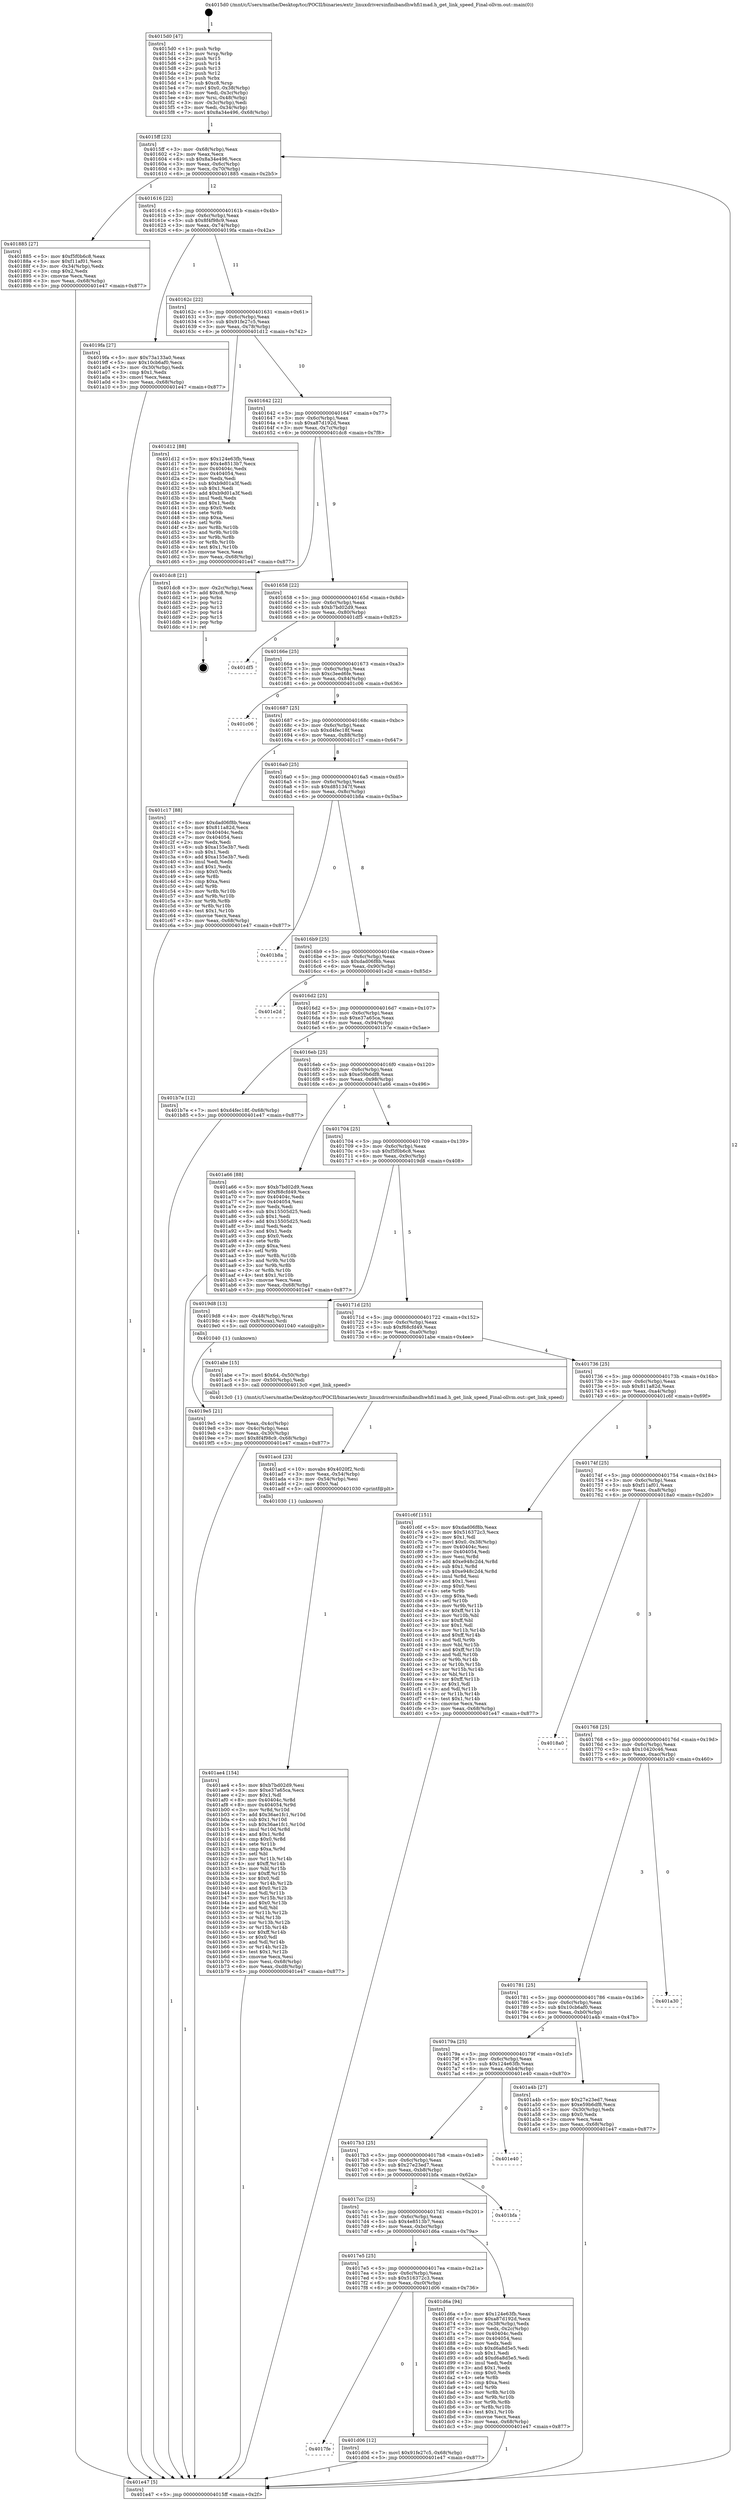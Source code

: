 digraph "0x4015d0" {
  label = "0x4015d0 (/mnt/c/Users/mathe/Desktop/tcc/POCII/binaries/extr_linuxdriversinfinibandhwhfi1mad.h_get_link_speed_Final-ollvm.out::main(0))"
  labelloc = "t"
  node[shape=record]

  Entry [label="",width=0.3,height=0.3,shape=circle,fillcolor=black,style=filled]
  "0x4015ff" [label="{
     0x4015ff [23]\l
     | [instrs]\l
     &nbsp;&nbsp;0x4015ff \<+3\>: mov -0x68(%rbp),%eax\l
     &nbsp;&nbsp;0x401602 \<+2\>: mov %eax,%ecx\l
     &nbsp;&nbsp;0x401604 \<+6\>: sub $0x8a34e496,%ecx\l
     &nbsp;&nbsp;0x40160a \<+3\>: mov %eax,-0x6c(%rbp)\l
     &nbsp;&nbsp;0x40160d \<+3\>: mov %ecx,-0x70(%rbp)\l
     &nbsp;&nbsp;0x401610 \<+6\>: je 0000000000401885 \<main+0x2b5\>\l
  }"]
  "0x401885" [label="{
     0x401885 [27]\l
     | [instrs]\l
     &nbsp;&nbsp;0x401885 \<+5\>: mov $0xf5f0b6c8,%eax\l
     &nbsp;&nbsp;0x40188a \<+5\>: mov $0xf11af01,%ecx\l
     &nbsp;&nbsp;0x40188f \<+3\>: mov -0x34(%rbp),%edx\l
     &nbsp;&nbsp;0x401892 \<+3\>: cmp $0x2,%edx\l
     &nbsp;&nbsp;0x401895 \<+3\>: cmovne %ecx,%eax\l
     &nbsp;&nbsp;0x401898 \<+3\>: mov %eax,-0x68(%rbp)\l
     &nbsp;&nbsp;0x40189b \<+5\>: jmp 0000000000401e47 \<main+0x877\>\l
  }"]
  "0x401616" [label="{
     0x401616 [22]\l
     | [instrs]\l
     &nbsp;&nbsp;0x401616 \<+5\>: jmp 000000000040161b \<main+0x4b\>\l
     &nbsp;&nbsp;0x40161b \<+3\>: mov -0x6c(%rbp),%eax\l
     &nbsp;&nbsp;0x40161e \<+5\>: sub $0x8f4f98c9,%eax\l
     &nbsp;&nbsp;0x401623 \<+3\>: mov %eax,-0x74(%rbp)\l
     &nbsp;&nbsp;0x401626 \<+6\>: je 00000000004019fa \<main+0x42a\>\l
  }"]
  "0x401e47" [label="{
     0x401e47 [5]\l
     | [instrs]\l
     &nbsp;&nbsp;0x401e47 \<+5\>: jmp 00000000004015ff \<main+0x2f\>\l
  }"]
  "0x4015d0" [label="{
     0x4015d0 [47]\l
     | [instrs]\l
     &nbsp;&nbsp;0x4015d0 \<+1\>: push %rbp\l
     &nbsp;&nbsp;0x4015d1 \<+3\>: mov %rsp,%rbp\l
     &nbsp;&nbsp;0x4015d4 \<+2\>: push %r15\l
     &nbsp;&nbsp;0x4015d6 \<+2\>: push %r14\l
     &nbsp;&nbsp;0x4015d8 \<+2\>: push %r13\l
     &nbsp;&nbsp;0x4015da \<+2\>: push %r12\l
     &nbsp;&nbsp;0x4015dc \<+1\>: push %rbx\l
     &nbsp;&nbsp;0x4015dd \<+7\>: sub $0xc8,%rsp\l
     &nbsp;&nbsp;0x4015e4 \<+7\>: movl $0x0,-0x38(%rbp)\l
     &nbsp;&nbsp;0x4015eb \<+3\>: mov %edi,-0x3c(%rbp)\l
     &nbsp;&nbsp;0x4015ee \<+4\>: mov %rsi,-0x48(%rbp)\l
     &nbsp;&nbsp;0x4015f2 \<+3\>: mov -0x3c(%rbp),%edi\l
     &nbsp;&nbsp;0x4015f5 \<+3\>: mov %edi,-0x34(%rbp)\l
     &nbsp;&nbsp;0x4015f8 \<+7\>: movl $0x8a34e496,-0x68(%rbp)\l
  }"]
  Exit [label="",width=0.3,height=0.3,shape=circle,fillcolor=black,style=filled,peripheries=2]
  "0x4019fa" [label="{
     0x4019fa [27]\l
     | [instrs]\l
     &nbsp;&nbsp;0x4019fa \<+5\>: mov $0x73a133a0,%eax\l
     &nbsp;&nbsp;0x4019ff \<+5\>: mov $0x10cb6af0,%ecx\l
     &nbsp;&nbsp;0x401a04 \<+3\>: mov -0x30(%rbp),%edx\l
     &nbsp;&nbsp;0x401a07 \<+3\>: cmp $0x1,%edx\l
     &nbsp;&nbsp;0x401a0a \<+3\>: cmovl %ecx,%eax\l
     &nbsp;&nbsp;0x401a0d \<+3\>: mov %eax,-0x68(%rbp)\l
     &nbsp;&nbsp;0x401a10 \<+5\>: jmp 0000000000401e47 \<main+0x877\>\l
  }"]
  "0x40162c" [label="{
     0x40162c [22]\l
     | [instrs]\l
     &nbsp;&nbsp;0x40162c \<+5\>: jmp 0000000000401631 \<main+0x61\>\l
     &nbsp;&nbsp;0x401631 \<+3\>: mov -0x6c(%rbp),%eax\l
     &nbsp;&nbsp;0x401634 \<+5\>: sub $0x91fe27c5,%eax\l
     &nbsp;&nbsp;0x401639 \<+3\>: mov %eax,-0x78(%rbp)\l
     &nbsp;&nbsp;0x40163c \<+6\>: je 0000000000401d12 \<main+0x742\>\l
  }"]
  "0x4017fe" [label="{
     0x4017fe\l
  }", style=dashed]
  "0x401d12" [label="{
     0x401d12 [88]\l
     | [instrs]\l
     &nbsp;&nbsp;0x401d12 \<+5\>: mov $0x124e63fb,%eax\l
     &nbsp;&nbsp;0x401d17 \<+5\>: mov $0x4e8513b7,%ecx\l
     &nbsp;&nbsp;0x401d1c \<+7\>: mov 0x40404c,%edx\l
     &nbsp;&nbsp;0x401d23 \<+7\>: mov 0x404054,%esi\l
     &nbsp;&nbsp;0x401d2a \<+2\>: mov %edx,%edi\l
     &nbsp;&nbsp;0x401d2c \<+6\>: sub $0xb9d01a3f,%edi\l
     &nbsp;&nbsp;0x401d32 \<+3\>: sub $0x1,%edi\l
     &nbsp;&nbsp;0x401d35 \<+6\>: add $0xb9d01a3f,%edi\l
     &nbsp;&nbsp;0x401d3b \<+3\>: imul %edi,%edx\l
     &nbsp;&nbsp;0x401d3e \<+3\>: and $0x1,%edx\l
     &nbsp;&nbsp;0x401d41 \<+3\>: cmp $0x0,%edx\l
     &nbsp;&nbsp;0x401d44 \<+4\>: sete %r8b\l
     &nbsp;&nbsp;0x401d48 \<+3\>: cmp $0xa,%esi\l
     &nbsp;&nbsp;0x401d4b \<+4\>: setl %r9b\l
     &nbsp;&nbsp;0x401d4f \<+3\>: mov %r8b,%r10b\l
     &nbsp;&nbsp;0x401d52 \<+3\>: and %r9b,%r10b\l
     &nbsp;&nbsp;0x401d55 \<+3\>: xor %r9b,%r8b\l
     &nbsp;&nbsp;0x401d58 \<+3\>: or %r8b,%r10b\l
     &nbsp;&nbsp;0x401d5b \<+4\>: test $0x1,%r10b\l
     &nbsp;&nbsp;0x401d5f \<+3\>: cmovne %ecx,%eax\l
     &nbsp;&nbsp;0x401d62 \<+3\>: mov %eax,-0x68(%rbp)\l
     &nbsp;&nbsp;0x401d65 \<+5\>: jmp 0000000000401e47 \<main+0x877\>\l
  }"]
  "0x401642" [label="{
     0x401642 [22]\l
     | [instrs]\l
     &nbsp;&nbsp;0x401642 \<+5\>: jmp 0000000000401647 \<main+0x77\>\l
     &nbsp;&nbsp;0x401647 \<+3\>: mov -0x6c(%rbp),%eax\l
     &nbsp;&nbsp;0x40164a \<+5\>: sub $0xa87d192d,%eax\l
     &nbsp;&nbsp;0x40164f \<+3\>: mov %eax,-0x7c(%rbp)\l
     &nbsp;&nbsp;0x401652 \<+6\>: je 0000000000401dc8 \<main+0x7f8\>\l
  }"]
  "0x401d06" [label="{
     0x401d06 [12]\l
     | [instrs]\l
     &nbsp;&nbsp;0x401d06 \<+7\>: movl $0x91fe27c5,-0x68(%rbp)\l
     &nbsp;&nbsp;0x401d0d \<+5\>: jmp 0000000000401e47 \<main+0x877\>\l
  }"]
  "0x401dc8" [label="{
     0x401dc8 [21]\l
     | [instrs]\l
     &nbsp;&nbsp;0x401dc8 \<+3\>: mov -0x2c(%rbp),%eax\l
     &nbsp;&nbsp;0x401dcb \<+7\>: add $0xc8,%rsp\l
     &nbsp;&nbsp;0x401dd2 \<+1\>: pop %rbx\l
     &nbsp;&nbsp;0x401dd3 \<+2\>: pop %r12\l
     &nbsp;&nbsp;0x401dd5 \<+2\>: pop %r13\l
     &nbsp;&nbsp;0x401dd7 \<+2\>: pop %r14\l
     &nbsp;&nbsp;0x401dd9 \<+2\>: pop %r15\l
     &nbsp;&nbsp;0x401ddb \<+1\>: pop %rbp\l
     &nbsp;&nbsp;0x401ddc \<+1\>: ret\l
  }"]
  "0x401658" [label="{
     0x401658 [22]\l
     | [instrs]\l
     &nbsp;&nbsp;0x401658 \<+5\>: jmp 000000000040165d \<main+0x8d\>\l
     &nbsp;&nbsp;0x40165d \<+3\>: mov -0x6c(%rbp),%eax\l
     &nbsp;&nbsp;0x401660 \<+5\>: sub $0xb7bd02d9,%eax\l
     &nbsp;&nbsp;0x401665 \<+3\>: mov %eax,-0x80(%rbp)\l
     &nbsp;&nbsp;0x401668 \<+6\>: je 0000000000401df5 \<main+0x825\>\l
  }"]
  "0x4017e5" [label="{
     0x4017e5 [25]\l
     | [instrs]\l
     &nbsp;&nbsp;0x4017e5 \<+5\>: jmp 00000000004017ea \<main+0x21a\>\l
     &nbsp;&nbsp;0x4017ea \<+3\>: mov -0x6c(%rbp),%eax\l
     &nbsp;&nbsp;0x4017ed \<+5\>: sub $0x516372c3,%eax\l
     &nbsp;&nbsp;0x4017f2 \<+6\>: mov %eax,-0xc0(%rbp)\l
     &nbsp;&nbsp;0x4017f8 \<+6\>: je 0000000000401d06 \<main+0x736\>\l
  }"]
  "0x401df5" [label="{
     0x401df5\l
  }", style=dashed]
  "0x40166e" [label="{
     0x40166e [25]\l
     | [instrs]\l
     &nbsp;&nbsp;0x40166e \<+5\>: jmp 0000000000401673 \<main+0xa3\>\l
     &nbsp;&nbsp;0x401673 \<+3\>: mov -0x6c(%rbp),%eax\l
     &nbsp;&nbsp;0x401676 \<+5\>: sub $0xc3eed6fe,%eax\l
     &nbsp;&nbsp;0x40167b \<+6\>: mov %eax,-0x84(%rbp)\l
     &nbsp;&nbsp;0x401681 \<+6\>: je 0000000000401c06 \<main+0x636\>\l
  }"]
  "0x401d6a" [label="{
     0x401d6a [94]\l
     | [instrs]\l
     &nbsp;&nbsp;0x401d6a \<+5\>: mov $0x124e63fb,%eax\l
     &nbsp;&nbsp;0x401d6f \<+5\>: mov $0xa87d192d,%ecx\l
     &nbsp;&nbsp;0x401d74 \<+3\>: mov -0x38(%rbp),%edx\l
     &nbsp;&nbsp;0x401d77 \<+3\>: mov %edx,-0x2c(%rbp)\l
     &nbsp;&nbsp;0x401d7a \<+7\>: mov 0x40404c,%edx\l
     &nbsp;&nbsp;0x401d81 \<+7\>: mov 0x404054,%esi\l
     &nbsp;&nbsp;0x401d88 \<+2\>: mov %edx,%edi\l
     &nbsp;&nbsp;0x401d8a \<+6\>: sub $0xd6a8d5e5,%edi\l
     &nbsp;&nbsp;0x401d90 \<+3\>: sub $0x1,%edi\l
     &nbsp;&nbsp;0x401d93 \<+6\>: add $0xd6a8d5e5,%edi\l
     &nbsp;&nbsp;0x401d99 \<+3\>: imul %edi,%edx\l
     &nbsp;&nbsp;0x401d9c \<+3\>: and $0x1,%edx\l
     &nbsp;&nbsp;0x401d9f \<+3\>: cmp $0x0,%edx\l
     &nbsp;&nbsp;0x401da2 \<+4\>: sete %r8b\l
     &nbsp;&nbsp;0x401da6 \<+3\>: cmp $0xa,%esi\l
     &nbsp;&nbsp;0x401da9 \<+4\>: setl %r9b\l
     &nbsp;&nbsp;0x401dad \<+3\>: mov %r8b,%r10b\l
     &nbsp;&nbsp;0x401db0 \<+3\>: and %r9b,%r10b\l
     &nbsp;&nbsp;0x401db3 \<+3\>: xor %r9b,%r8b\l
     &nbsp;&nbsp;0x401db6 \<+3\>: or %r8b,%r10b\l
     &nbsp;&nbsp;0x401db9 \<+4\>: test $0x1,%r10b\l
     &nbsp;&nbsp;0x401dbd \<+3\>: cmovne %ecx,%eax\l
     &nbsp;&nbsp;0x401dc0 \<+3\>: mov %eax,-0x68(%rbp)\l
     &nbsp;&nbsp;0x401dc3 \<+5\>: jmp 0000000000401e47 \<main+0x877\>\l
  }"]
  "0x401c06" [label="{
     0x401c06\l
  }", style=dashed]
  "0x401687" [label="{
     0x401687 [25]\l
     | [instrs]\l
     &nbsp;&nbsp;0x401687 \<+5\>: jmp 000000000040168c \<main+0xbc\>\l
     &nbsp;&nbsp;0x40168c \<+3\>: mov -0x6c(%rbp),%eax\l
     &nbsp;&nbsp;0x40168f \<+5\>: sub $0xd4fec18f,%eax\l
     &nbsp;&nbsp;0x401694 \<+6\>: mov %eax,-0x88(%rbp)\l
     &nbsp;&nbsp;0x40169a \<+6\>: je 0000000000401c17 \<main+0x647\>\l
  }"]
  "0x4017cc" [label="{
     0x4017cc [25]\l
     | [instrs]\l
     &nbsp;&nbsp;0x4017cc \<+5\>: jmp 00000000004017d1 \<main+0x201\>\l
     &nbsp;&nbsp;0x4017d1 \<+3\>: mov -0x6c(%rbp),%eax\l
     &nbsp;&nbsp;0x4017d4 \<+5\>: sub $0x4e8513b7,%eax\l
     &nbsp;&nbsp;0x4017d9 \<+6\>: mov %eax,-0xbc(%rbp)\l
     &nbsp;&nbsp;0x4017df \<+6\>: je 0000000000401d6a \<main+0x79a\>\l
  }"]
  "0x401c17" [label="{
     0x401c17 [88]\l
     | [instrs]\l
     &nbsp;&nbsp;0x401c17 \<+5\>: mov $0xdad06f8b,%eax\l
     &nbsp;&nbsp;0x401c1c \<+5\>: mov $0x811a82d,%ecx\l
     &nbsp;&nbsp;0x401c21 \<+7\>: mov 0x40404c,%edx\l
     &nbsp;&nbsp;0x401c28 \<+7\>: mov 0x404054,%esi\l
     &nbsp;&nbsp;0x401c2f \<+2\>: mov %edx,%edi\l
     &nbsp;&nbsp;0x401c31 \<+6\>: sub $0xa155e3b7,%edi\l
     &nbsp;&nbsp;0x401c37 \<+3\>: sub $0x1,%edi\l
     &nbsp;&nbsp;0x401c3a \<+6\>: add $0xa155e3b7,%edi\l
     &nbsp;&nbsp;0x401c40 \<+3\>: imul %edi,%edx\l
     &nbsp;&nbsp;0x401c43 \<+3\>: and $0x1,%edx\l
     &nbsp;&nbsp;0x401c46 \<+3\>: cmp $0x0,%edx\l
     &nbsp;&nbsp;0x401c49 \<+4\>: sete %r8b\l
     &nbsp;&nbsp;0x401c4d \<+3\>: cmp $0xa,%esi\l
     &nbsp;&nbsp;0x401c50 \<+4\>: setl %r9b\l
     &nbsp;&nbsp;0x401c54 \<+3\>: mov %r8b,%r10b\l
     &nbsp;&nbsp;0x401c57 \<+3\>: and %r9b,%r10b\l
     &nbsp;&nbsp;0x401c5a \<+3\>: xor %r9b,%r8b\l
     &nbsp;&nbsp;0x401c5d \<+3\>: or %r8b,%r10b\l
     &nbsp;&nbsp;0x401c60 \<+4\>: test $0x1,%r10b\l
     &nbsp;&nbsp;0x401c64 \<+3\>: cmovne %ecx,%eax\l
     &nbsp;&nbsp;0x401c67 \<+3\>: mov %eax,-0x68(%rbp)\l
     &nbsp;&nbsp;0x401c6a \<+5\>: jmp 0000000000401e47 \<main+0x877\>\l
  }"]
  "0x4016a0" [label="{
     0x4016a0 [25]\l
     | [instrs]\l
     &nbsp;&nbsp;0x4016a0 \<+5\>: jmp 00000000004016a5 \<main+0xd5\>\l
     &nbsp;&nbsp;0x4016a5 \<+3\>: mov -0x6c(%rbp),%eax\l
     &nbsp;&nbsp;0x4016a8 \<+5\>: sub $0xd851347f,%eax\l
     &nbsp;&nbsp;0x4016ad \<+6\>: mov %eax,-0x8c(%rbp)\l
     &nbsp;&nbsp;0x4016b3 \<+6\>: je 0000000000401b8a \<main+0x5ba\>\l
  }"]
  "0x401bfa" [label="{
     0x401bfa\l
  }", style=dashed]
  "0x401b8a" [label="{
     0x401b8a\l
  }", style=dashed]
  "0x4016b9" [label="{
     0x4016b9 [25]\l
     | [instrs]\l
     &nbsp;&nbsp;0x4016b9 \<+5\>: jmp 00000000004016be \<main+0xee\>\l
     &nbsp;&nbsp;0x4016be \<+3\>: mov -0x6c(%rbp),%eax\l
     &nbsp;&nbsp;0x4016c1 \<+5\>: sub $0xdad06f8b,%eax\l
     &nbsp;&nbsp;0x4016c6 \<+6\>: mov %eax,-0x90(%rbp)\l
     &nbsp;&nbsp;0x4016cc \<+6\>: je 0000000000401e2d \<main+0x85d\>\l
  }"]
  "0x4017b3" [label="{
     0x4017b3 [25]\l
     | [instrs]\l
     &nbsp;&nbsp;0x4017b3 \<+5\>: jmp 00000000004017b8 \<main+0x1e8\>\l
     &nbsp;&nbsp;0x4017b8 \<+3\>: mov -0x6c(%rbp),%eax\l
     &nbsp;&nbsp;0x4017bb \<+5\>: sub $0x27e23ed7,%eax\l
     &nbsp;&nbsp;0x4017c0 \<+6\>: mov %eax,-0xb8(%rbp)\l
     &nbsp;&nbsp;0x4017c6 \<+6\>: je 0000000000401bfa \<main+0x62a\>\l
  }"]
  "0x401e2d" [label="{
     0x401e2d\l
  }", style=dashed]
  "0x4016d2" [label="{
     0x4016d2 [25]\l
     | [instrs]\l
     &nbsp;&nbsp;0x4016d2 \<+5\>: jmp 00000000004016d7 \<main+0x107\>\l
     &nbsp;&nbsp;0x4016d7 \<+3\>: mov -0x6c(%rbp),%eax\l
     &nbsp;&nbsp;0x4016da \<+5\>: sub $0xe37a65ca,%eax\l
     &nbsp;&nbsp;0x4016df \<+6\>: mov %eax,-0x94(%rbp)\l
     &nbsp;&nbsp;0x4016e5 \<+6\>: je 0000000000401b7e \<main+0x5ae\>\l
  }"]
  "0x401e40" [label="{
     0x401e40\l
  }", style=dashed]
  "0x401b7e" [label="{
     0x401b7e [12]\l
     | [instrs]\l
     &nbsp;&nbsp;0x401b7e \<+7\>: movl $0xd4fec18f,-0x68(%rbp)\l
     &nbsp;&nbsp;0x401b85 \<+5\>: jmp 0000000000401e47 \<main+0x877\>\l
  }"]
  "0x4016eb" [label="{
     0x4016eb [25]\l
     | [instrs]\l
     &nbsp;&nbsp;0x4016eb \<+5\>: jmp 00000000004016f0 \<main+0x120\>\l
     &nbsp;&nbsp;0x4016f0 \<+3\>: mov -0x6c(%rbp),%eax\l
     &nbsp;&nbsp;0x4016f3 \<+5\>: sub $0xe59b6df8,%eax\l
     &nbsp;&nbsp;0x4016f8 \<+6\>: mov %eax,-0x98(%rbp)\l
     &nbsp;&nbsp;0x4016fe \<+6\>: je 0000000000401a66 \<main+0x496\>\l
  }"]
  "0x401ae4" [label="{
     0x401ae4 [154]\l
     | [instrs]\l
     &nbsp;&nbsp;0x401ae4 \<+5\>: mov $0xb7bd02d9,%esi\l
     &nbsp;&nbsp;0x401ae9 \<+5\>: mov $0xe37a65ca,%ecx\l
     &nbsp;&nbsp;0x401aee \<+2\>: mov $0x1,%dl\l
     &nbsp;&nbsp;0x401af0 \<+8\>: mov 0x40404c,%r8d\l
     &nbsp;&nbsp;0x401af8 \<+8\>: mov 0x404054,%r9d\l
     &nbsp;&nbsp;0x401b00 \<+3\>: mov %r8d,%r10d\l
     &nbsp;&nbsp;0x401b03 \<+7\>: add $0x36ae1fc1,%r10d\l
     &nbsp;&nbsp;0x401b0a \<+4\>: sub $0x1,%r10d\l
     &nbsp;&nbsp;0x401b0e \<+7\>: sub $0x36ae1fc1,%r10d\l
     &nbsp;&nbsp;0x401b15 \<+4\>: imul %r10d,%r8d\l
     &nbsp;&nbsp;0x401b19 \<+4\>: and $0x1,%r8d\l
     &nbsp;&nbsp;0x401b1d \<+4\>: cmp $0x0,%r8d\l
     &nbsp;&nbsp;0x401b21 \<+4\>: sete %r11b\l
     &nbsp;&nbsp;0x401b25 \<+4\>: cmp $0xa,%r9d\l
     &nbsp;&nbsp;0x401b29 \<+3\>: setl %bl\l
     &nbsp;&nbsp;0x401b2c \<+3\>: mov %r11b,%r14b\l
     &nbsp;&nbsp;0x401b2f \<+4\>: xor $0xff,%r14b\l
     &nbsp;&nbsp;0x401b33 \<+3\>: mov %bl,%r15b\l
     &nbsp;&nbsp;0x401b36 \<+4\>: xor $0xff,%r15b\l
     &nbsp;&nbsp;0x401b3a \<+3\>: xor $0x0,%dl\l
     &nbsp;&nbsp;0x401b3d \<+3\>: mov %r14b,%r12b\l
     &nbsp;&nbsp;0x401b40 \<+4\>: and $0x0,%r12b\l
     &nbsp;&nbsp;0x401b44 \<+3\>: and %dl,%r11b\l
     &nbsp;&nbsp;0x401b47 \<+3\>: mov %r15b,%r13b\l
     &nbsp;&nbsp;0x401b4a \<+4\>: and $0x0,%r13b\l
     &nbsp;&nbsp;0x401b4e \<+2\>: and %dl,%bl\l
     &nbsp;&nbsp;0x401b50 \<+3\>: or %r11b,%r12b\l
     &nbsp;&nbsp;0x401b53 \<+3\>: or %bl,%r13b\l
     &nbsp;&nbsp;0x401b56 \<+3\>: xor %r13b,%r12b\l
     &nbsp;&nbsp;0x401b59 \<+3\>: or %r15b,%r14b\l
     &nbsp;&nbsp;0x401b5c \<+4\>: xor $0xff,%r14b\l
     &nbsp;&nbsp;0x401b60 \<+3\>: or $0x0,%dl\l
     &nbsp;&nbsp;0x401b63 \<+3\>: and %dl,%r14b\l
     &nbsp;&nbsp;0x401b66 \<+3\>: or %r14b,%r12b\l
     &nbsp;&nbsp;0x401b69 \<+4\>: test $0x1,%r12b\l
     &nbsp;&nbsp;0x401b6d \<+3\>: cmovne %ecx,%esi\l
     &nbsp;&nbsp;0x401b70 \<+3\>: mov %esi,-0x68(%rbp)\l
     &nbsp;&nbsp;0x401b73 \<+6\>: mov %eax,-0xd8(%rbp)\l
     &nbsp;&nbsp;0x401b79 \<+5\>: jmp 0000000000401e47 \<main+0x877\>\l
  }"]
  "0x401a66" [label="{
     0x401a66 [88]\l
     | [instrs]\l
     &nbsp;&nbsp;0x401a66 \<+5\>: mov $0xb7bd02d9,%eax\l
     &nbsp;&nbsp;0x401a6b \<+5\>: mov $0xf68cfd49,%ecx\l
     &nbsp;&nbsp;0x401a70 \<+7\>: mov 0x40404c,%edx\l
     &nbsp;&nbsp;0x401a77 \<+7\>: mov 0x404054,%esi\l
     &nbsp;&nbsp;0x401a7e \<+2\>: mov %edx,%edi\l
     &nbsp;&nbsp;0x401a80 \<+6\>: sub $0x15505d25,%edi\l
     &nbsp;&nbsp;0x401a86 \<+3\>: sub $0x1,%edi\l
     &nbsp;&nbsp;0x401a89 \<+6\>: add $0x15505d25,%edi\l
     &nbsp;&nbsp;0x401a8f \<+3\>: imul %edi,%edx\l
     &nbsp;&nbsp;0x401a92 \<+3\>: and $0x1,%edx\l
     &nbsp;&nbsp;0x401a95 \<+3\>: cmp $0x0,%edx\l
     &nbsp;&nbsp;0x401a98 \<+4\>: sete %r8b\l
     &nbsp;&nbsp;0x401a9c \<+3\>: cmp $0xa,%esi\l
     &nbsp;&nbsp;0x401a9f \<+4\>: setl %r9b\l
     &nbsp;&nbsp;0x401aa3 \<+3\>: mov %r8b,%r10b\l
     &nbsp;&nbsp;0x401aa6 \<+3\>: and %r9b,%r10b\l
     &nbsp;&nbsp;0x401aa9 \<+3\>: xor %r9b,%r8b\l
     &nbsp;&nbsp;0x401aac \<+3\>: or %r8b,%r10b\l
     &nbsp;&nbsp;0x401aaf \<+4\>: test $0x1,%r10b\l
     &nbsp;&nbsp;0x401ab3 \<+3\>: cmovne %ecx,%eax\l
     &nbsp;&nbsp;0x401ab6 \<+3\>: mov %eax,-0x68(%rbp)\l
     &nbsp;&nbsp;0x401ab9 \<+5\>: jmp 0000000000401e47 \<main+0x877\>\l
  }"]
  "0x401704" [label="{
     0x401704 [25]\l
     | [instrs]\l
     &nbsp;&nbsp;0x401704 \<+5\>: jmp 0000000000401709 \<main+0x139\>\l
     &nbsp;&nbsp;0x401709 \<+3\>: mov -0x6c(%rbp),%eax\l
     &nbsp;&nbsp;0x40170c \<+5\>: sub $0xf5f0b6c8,%eax\l
     &nbsp;&nbsp;0x401711 \<+6\>: mov %eax,-0x9c(%rbp)\l
     &nbsp;&nbsp;0x401717 \<+6\>: je 00000000004019d8 \<main+0x408\>\l
  }"]
  "0x401acd" [label="{
     0x401acd [23]\l
     | [instrs]\l
     &nbsp;&nbsp;0x401acd \<+10\>: movabs $0x4020f2,%rdi\l
     &nbsp;&nbsp;0x401ad7 \<+3\>: mov %eax,-0x54(%rbp)\l
     &nbsp;&nbsp;0x401ada \<+3\>: mov -0x54(%rbp),%esi\l
     &nbsp;&nbsp;0x401add \<+2\>: mov $0x0,%al\l
     &nbsp;&nbsp;0x401adf \<+5\>: call 0000000000401030 \<printf@plt\>\l
     | [calls]\l
     &nbsp;&nbsp;0x401030 \{1\} (unknown)\l
  }"]
  "0x4019d8" [label="{
     0x4019d8 [13]\l
     | [instrs]\l
     &nbsp;&nbsp;0x4019d8 \<+4\>: mov -0x48(%rbp),%rax\l
     &nbsp;&nbsp;0x4019dc \<+4\>: mov 0x8(%rax),%rdi\l
     &nbsp;&nbsp;0x4019e0 \<+5\>: call 0000000000401040 \<atoi@plt\>\l
     | [calls]\l
     &nbsp;&nbsp;0x401040 \{1\} (unknown)\l
  }"]
  "0x40171d" [label="{
     0x40171d [25]\l
     | [instrs]\l
     &nbsp;&nbsp;0x40171d \<+5\>: jmp 0000000000401722 \<main+0x152\>\l
     &nbsp;&nbsp;0x401722 \<+3\>: mov -0x6c(%rbp),%eax\l
     &nbsp;&nbsp;0x401725 \<+5\>: sub $0xf68cfd49,%eax\l
     &nbsp;&nbsp;0x40172a \<+6\>: mov %eax,-0xa0(%rbp)\l
     &nbsp;&nbsp;0x401730 \<+6\>: je 0000000000401abe \<main+0x4ee\>\l
  }"]
  "0x4019e5" [label="{
     0x4019e5 [21]\l
     | [instrs]\l
     &nbsp;&nbsp;0x4019e5 \<+3\>: mov %eax,-0x4c(%rbp)\l
     &nbsp;&nbsp;0x4019e8 \<+3\>: mov -0x4c(%rbp),%eax\l
     &nbsp;&nbsp;0x4019eb \<+3\>: mov %eax,-0x30(%rbp)\l
     &nbsp;&nbsp;0x4019ee \<+7\>: movl $0x8f4f98c9,-0x68(%rbp)\l
     &nbsp;&nbsp;0x4019f5 \<+5\>: jmp 0000000000401e47 \<main+0x877\>\l
  }"]
  "0x40179a" [label="{
     0x40179a [25]\l
     | [instrs]\l
     &nbsp;&nbsp;0x40179a \<+5\>: jmp 000000000040179f \<main+0x1cf\>\l
     &nbsp;&nbsp;0x40179f \<+3\>: mov -0x6c(%rbp),%eax\l
     &nbsp;&nbsp;0x4017a2 \<+5\>: sub $0x124e63fb,%eax\l
     &nbsp;&nbsp;0x4017a7 \<+6\>: mov %eax,-0xb4(%rbp)\l
     &nbsp;&nbsp;0x4017ad \<+6\>: je 0000000000401e40 \<main+0x870\>\l
  }"]
  "0x401abe" [label="{
     0x401abe [15]\l
     | [instrs]\l
     &nbsp;&nbsp;0x401abe \<+7\>: movl $0x64,-0x50(%rbp)\l
     &nbsp;&nbsp;0x401ac5 \<+3\>: mov -0x50(%rbp),%edi\l
     &nbsp;&nbsp;0x401ac8 \<+5\>: call 00000000004013c0 \<get_link_speed\>\l
     | [calls]\l
     &nbsp;&nbsp;0x4013c0 \{1\} (/mnt/c/Users/mathe/Desktop/tcc/POCII/binaries/extr_linuxdriversinfinibandhwhfi1mad.h_get_link_speed_Final-ollvm.out::get_link_speed)\l
  }"]
  "0x401736" [label="{
     0x401736 [25]\l
     | [instrs]\l
     &nbsp;&nbsp;0x401736 \<+5\>: jmp 000000000040173b \<main+0x16b\>\l
     &nbsp;&nbsp;0x40173b \<+3\>: mov -0x6c(%rbp),%eax\l
     &nbsp;&nbsp;0x40173e \<+5\>: sub $0x811a82d,%eax\l
     &nbsp;&nbsp;0x401743 \<+6\>: mov %eax,-0xa4(%rbp)\l
     &nbsp;&nbsp;0x401749 \<+6\>: je 0000000000401c6f \<main+0x69f\>\l
  }"]
  "0x401a4b" [label="{
     0x401a4b [27]\l
     | [instrs]\l
     &nbsp;&nbsp;0x401a4b \<+5\>: mov $0x27e23ed7,%eax\l
     &nbsp;&nbsp;0x401a50 \<+5\>: mov $0xe59b6df8,%ecx\l
     &nbsp;&nbsp;0x401a55 \<+3\>: mov -0x30(%rbp),%edx\l
     &nbsp;&nbsp;0x401a58 \<+3\>: cmp $0x0,%edx\l
     &nbsp;&nbsp;0x401a5b \<+3\>: cmove %ecx,%eax\l
     &nbsp;&nbsp;0x401a5e \<+3\>: mov %eax,-0x68(%rbp)\l
     &nbsp;&nbsp;0x401a61 \<+5\>: jmp 0000000000401e47 \<main+0x877\>\l
  }"]
  "0x401c6f" [label="{
     0x401c6f [151]\l
     | [instrs]\l
     &nbsp;&nbsp;0x401c6f \<+5\>: mov $0xdad06f8b,%eax\l
     &nbsp;&nbsp;0x401c74 \<+5\>: mov $0x516372c3,%ecx\l
     &nbsp;&nbsp;0x401c79 \<+2\>: mov $0x1,%dl\l
     &nbsp;&nbsp;0x401c7b \<+7\>: movl $0x0,-0x38(%rbp)\l
     &nbsp;&nbsp;0x401c82 \<+7\>: mov 0x40404c,%esi\l
     &nbsp;&nbsp;0x401c89 \<+7\>: mov 0x404054,%edi\l
     &nbsp;&nbsp;0x401c90 \<+3\>: mov %esi,%r8d\l
     &nbsp;&nbsp;0x401c93 \<+7\>: add $0xe948c2d4,%r8d\l
     &nbsp;&nbsp;0x401c9a \<+4\>: sub $0x1,%r8d\l
     &nbsp;&nbsp;0x401c9e \<+7\>: sub $0xe948c2d4,%r8d\l
     &nbsp;&nbsp;0x401ca5 \<+4\>: imul %r8d,%esi\l
     &nbsp;&nbsp;0x401ca9 \<+3\>: and $0x1,%esi\l
     &nbsp;&nbsp;0x401cac \<+3\>: cmp $0x0,%esi\l
     &nbsp;&nbsp;0x401caf \<+4\>: sete %r9b\l
     &nbsp;&nbsp;0x401cb3 \<+3\>: cmp $0xa,%edi\l
     &nbsp;&nbsp;0x401cb6 \<+4\>: setl %r10b\l
     &nbsp;&nbsp;0x401cba \<+3\>: mov %r9b,%r11b\l
     &nbsp;&nbsp;0x401cbd \<+4\>: xor $0xff,%r11b\l
     &nbsp;&nbsp;0x401cc1 \<+3\>: mov %r10b,%bl\l
     &nbsp;&nbsp;0x401cc4 \<+3\>: xor $0xff,%bl\l
     &nbsp;&nbsp;0x401cc7 \<+3\>: xor $0x1,%dl\l
     &nbsp;&nbsp;0x401cca \<+3\>: mov %r11b,%r14b\l
     &nbsp;&nbsp;0x401ccd \<+4\>: and $0xff,%r14b\l
     &nbsp;&nbsp;0x401cd1 \<+3\>: and %dl,%r9b\l
     &nbsp;&nbsp;0x401cd4 \<+3\>: mov %bl,%r15b\l
     &nbsp;&nbsp;0x401cd7 \<+4\>: and $0xff,%r15b\l
     &nbsp;&nbsp;0x401cdb \<+3\>: and %dl,%r10b\l
     &nbsp;&nbsp;0x401cde \<+3\>: or %r9b,%r14b\l
     &nbsp;&nbsp;0x401ce1 \<+3\>: or %r10b,%r15b\l
     &nbsp;&nbsp;0x401ce4 \<+3\>: xor %r15b,%r14b\l
     &nbsp;&nbsp;0x401ce7 \<+3\>: or %bl,%r11b\l
     &nbsp;&nbsp;0x401cea \<+4\>: xor $0xff,%r11b\l
     &nbsp;&nbsp;0x401cee \<+3\>: or $0x1,%dl\l
     &nbsp;&nbsp;0x401cf1 \<+3\>: and %dl,%r11b\l
     &nbsp;&nbsp;0x401cf4 \<+3\>: or %r11b,%r14b\l
     &nbsp;&nbsp;0x401cf7 \<+4\>: test $0x1,%r14b\l
     &nbsp;&nbsp;0x401cfb \<+3\>: cmovne %ecx,%eax\l
     &nbsp;&nbsp;0x401cfe \<+3\>: mov %eax,-0x68(%rbp)\l
     &nbsp;&nbsp;0x401d01 \<+5\>: jmp 0000000000401e47 \<main+0x877\>\l
  }"]
  "0x40174f" [label="{
     0x40174f [25]\l
     | [instrs]\l
     &nbsp;&nbsp;0x40174f \<+5\>: jmp 0000000000401754 \<main+0x184\>\l
     &nbsp;&nbsp;0x401754 \<+3\>: mov -0x6c(%rbp),%eax\l
     &nbsp;&nbsp;0x401757 \<+5\>: sub $0xf11af01,%eax\l
     &nbsp;&nbsp;0x40175c \<+6\>: mov %eax,-0xa8(%rbp)\l
     &nbsp;&nbsp;0x401762 \<+6\>: je 00000000004018a0 \<main+0x2d0\>\l
  }"]
  "0x401781" [label="{
     0x401781 [25]\l
     | [instrs]\l
     &nbsp;&nbsp;0x401781 \<+5\>: jmp 0000000000401786 \<main+0x1b6\>\l
     &nbsp;&nbsp;0x401786 \<+3\>: mov -0x6c(%rbp),%eax\l
     &nbsp;&nbsp;0x401789 \<+5\>: sub $0x10cb6af0,%eax\l
     &nbsp;&nbsp;0x40178e \<+6\>: mov %eax,-0xb0(%rbp)\l
     &nbsp;&nbsp;0x401794 \<+6\>: je 0000000000401a4b \<main+0x47b\>\l
  }"]
  "0x4018a0" [label="{
     0x4018a0\l
  }", style=dashed]
  "0x401768" [label="{
     0x401768 [25]\l
     | [instrs]\l
     &nbsp;&nbsp;0x401768 \<+5\>: jmp 000000000040176d \<main+0x19d\>\l
     &nbsp;&nbsp;0x40176d \<+3\>: mov -0x6c(%rbp),%eax\l
     &nbsp;&nbsp;0x401770 \<+5\>: sub $0x10420c46,%eax\l
     &nbsp;&nbsp;0x401775 \<+6\>: mov %eax,-0xac(%rbp)\l
     &nbsp;&nbsp;0x40177b \<+6\>: je 0000000000401a30 \<main+0x460\>\l
  }"]
  "0x401a30" [label="{
     0x401a30\l
  }", style=dashed]
  Entry -> "0x4015d0" [label=" 1"]
  "0x4015ff" -> "0x401885" [label=" 1"]
  "0x4015ff" -> "0x401616" [label=" 12"]
  "0x401885" -> "0x401e47" [label=" 1"]
  "0x4015d0" -> "0x4015ff" [label=" 1"]
  "0x401e47" -> "0x4015ff" [label=" 12"]
  "0x401dc8" -> Exit [label=" 1"]
  "0x401616" -> "0x4019fa" [label=" 1"]
  "0x401616" -> "0x40162c" [label=" 11"]
  "0x401d6a" -> "0x401e47" [label=" 1"]
  "0x40162c" -> "0x401d12" [label=" 1"]
  "0x40162c" -> "0x401642" [label=" 10"]
  "0x401d12" -> "0x401e47" [label=" 1"]
  "0x401642" -> "0x401dc8" [label=" 1"]
  "0x401642" -> "0x401658" [label=" 9"]
  "0x401d06" -> "0x401e47" [label=" 1"]
  "0x401658" -> "0x401df5" [label=" 0"]
  "0x401658" -> "0x40166e" [label=" 9"]
  "0x4017e5" -> "0x401d06" [label=" 1"]
  "0x40166e" -> "0x401c06" [label=" 0"]
  "0x40166e" -> "0x401687" [label=" 9"]
  "0x4017e5" -> "0x4017fe" [label=" 0"]
  "0x401687" -> "0x401c17" [label=" 1"]
  "0x401687" -> "0x4016a0" [label=" 8"]
  "0x4017cc" -> "0x401d6a" [label=" 1"]
  "0x4016a0" -> "0x401b8a" [label=" 0"]
  "0x4016a0" -> "0x4016b9" [label=" 8"]
  "0x4017cc" -> "0x4017e5" [label=" 1"]
  "0x4016b9" -> "0x401e2d" [label=" 0"]
  "0x4016b9" -> "0x4016d2" [label=" 8"]
  "0x4017b3" -> "0x401bfa" [label=" 0"]
  "0x4016d2" -> "0x401b7e" [label=" 1"]
  "0x4016d2" -> "0x4016eb" [label=" 7"]
  "0x4017b3" -> "0x4017cc" [label=" 2"]
  "0x4016eb" -> "0x401a66" [label=" 1"]
  "0x4016eb" -> "0x401704" [label=" 6"]
  "0x40179a" -> "0x401e40" [label=" 0"]
  "0x401704" -> "0x4019d8" [label=" 1"]
  "0x401704" -> "0x40171d" [label=" 5"]
  "0x4019d8" -> "0x4019e5" [label=" 1"]
  "0x4019e5" -> "0x401e47" [label=" 1"]
  "0x4019fa" -> "0x401e47" [label=" 1"]
  "0x40179a" -> "0x4017b3" [label=" 2"]
  "0x40171d" -> "0x401abe" [label=" 1"]
  "0x40171d" -> "0x401736" [label=" 4"]
  "0x401c6f" -> "0x401e47" [label=" 1"]
  "0x401736" -> "0x401c6f" [label=" 1"]
  "0x401736" -> "0x40174f" [label=" 3"]
  "0x401c17" -> "0x401e47" [label=" 1"]
  "0x40174f" -> "0x4018a0" [label=" 0"]
  "0x40174f" -> "0x401768" [label=" 3"]
  "0x401ae4" -> "0x401e47" [label=" 1"]
  "0x401768" -> "0x401a30" [label=" 0"]
  "0x401768" -> "0x401781" [label=" 3"]
  "0x401b7e" -> "0x401e47" [label=" 1"]
  "0x401781" -> "0x401a4b" [label=" 1"]
  "0x401781" -> "0x40179a" [label=" 2"]
  "0x401a4b" -> "0x401e47" [label=" 1"]
  "0x401a66" -> "0x401e47" [label=" 1"]
  "0x401abe" -> "0x401acd" [label=" 1"]
  "0x401acd" -> "0x401ae4" [label=" 1"]
}
